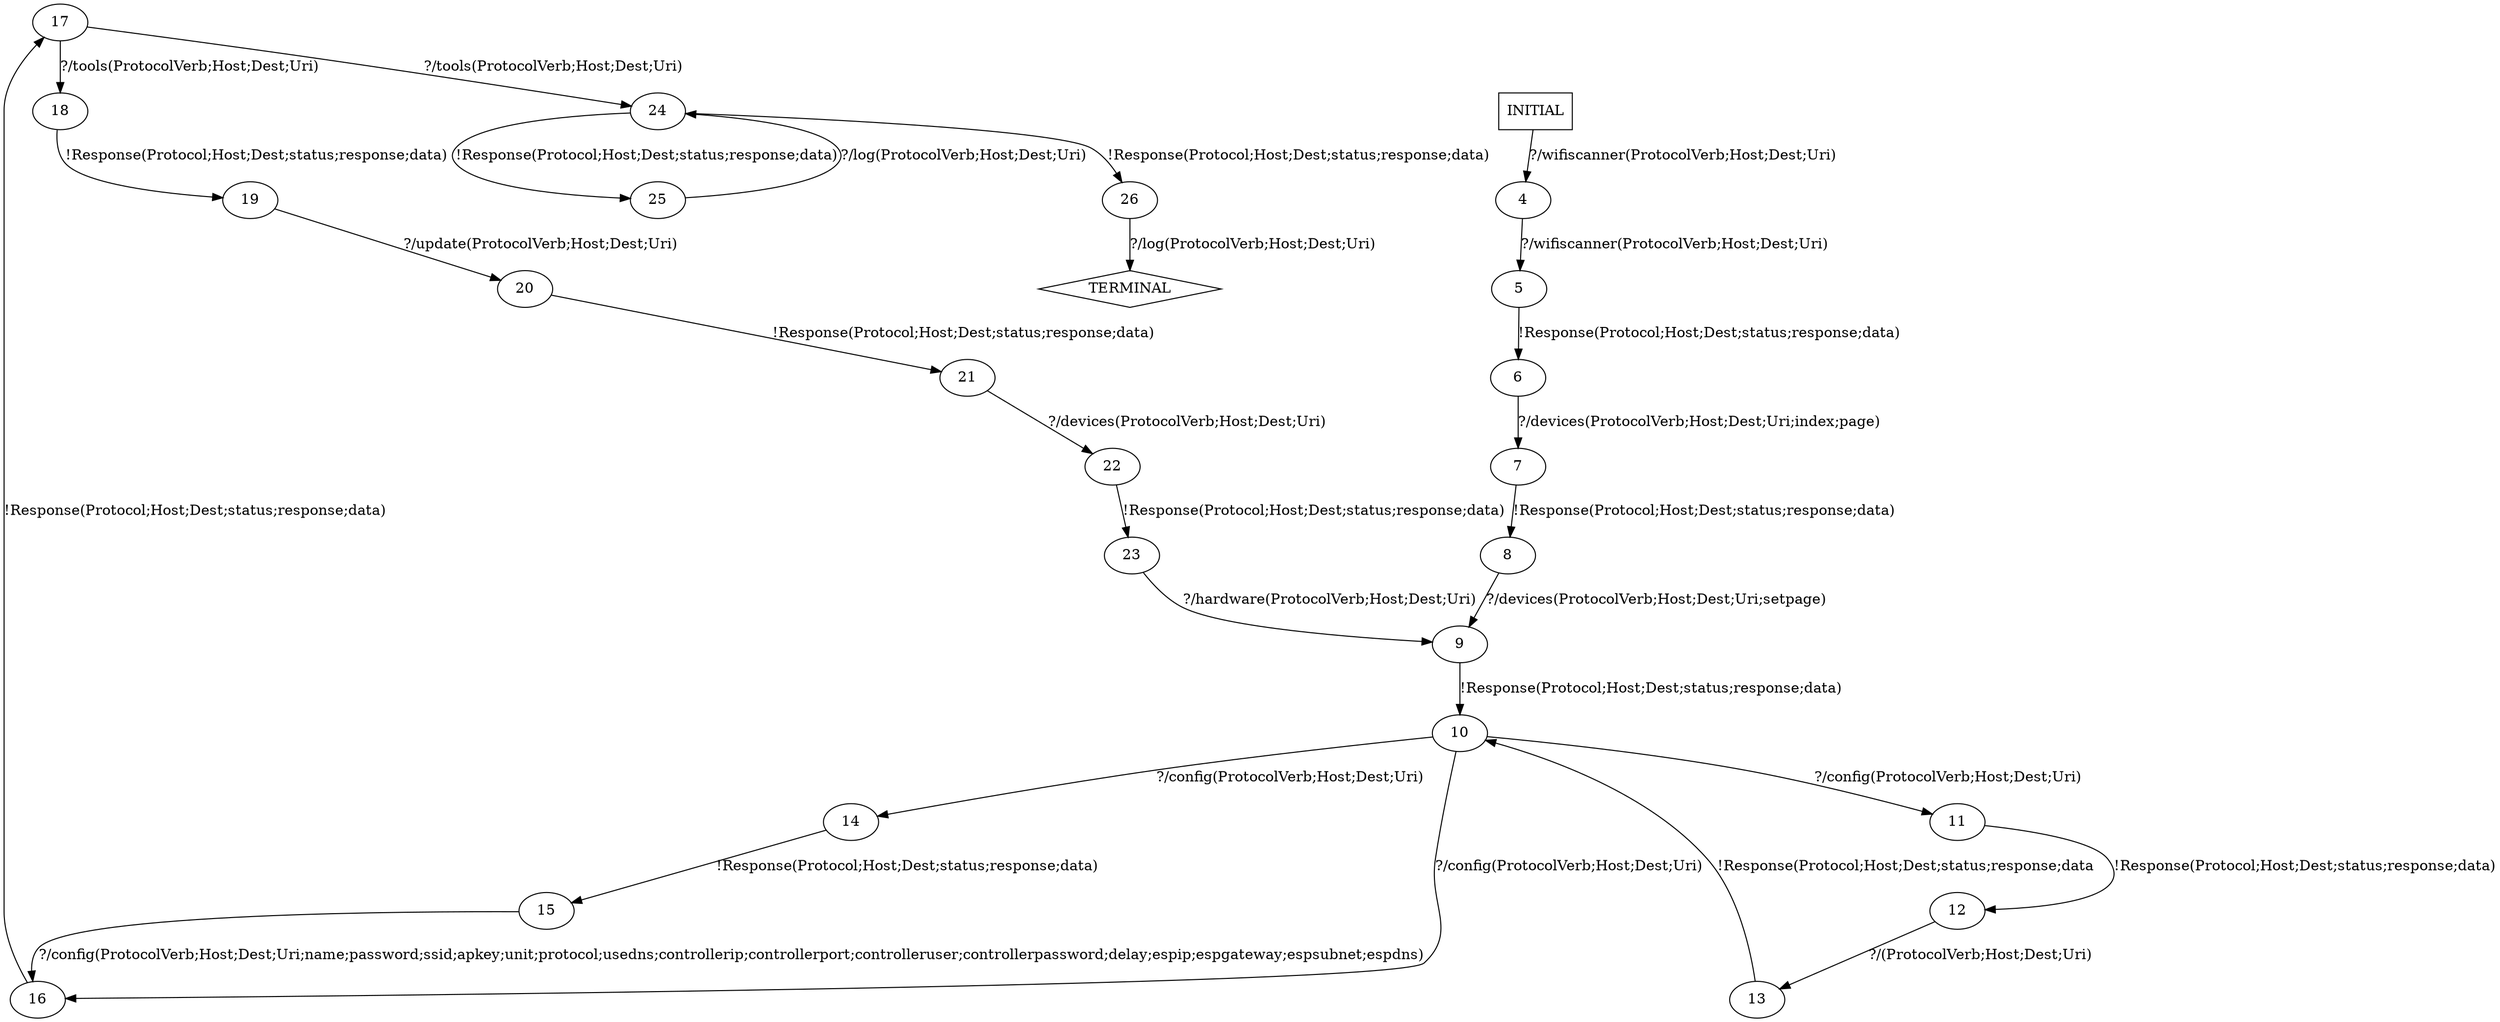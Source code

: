 digraph G {
  1 [label="TERMINAL",shape=diamond];
  3 [label="INITIAL",shape=box];
  4 [label="4"];
  5 [label="5"];
  6 [label="6"];
  7 [label="7"];
  8 [label="8"];
  9 [label="9"];
  10 [label="10"];
  11 [label="11"];
  12 [label="12"];
  13 [label="13"];
  14 [label="14"];
  15 [label="15"];
  16 [label="16"];
  17 [label="17"];
  18 [label="18"];
  19 [label="19"];
  20 [label="20"];
  21 [label="21"];
  22 [label="22"];
  23 [label="23"];
  24 [label="24"];
  25 [label="25"];
  26 [label="26"];
3->4  [label="?/wifiscanner(ProtocolVerb;Host;Dest;Uri)"]
4->5  [label="?/wifiscanner(ProtocolVerb;Host;Dest;Uri)"]
5->6  [label="!Response(Protocol;Host;Dest;status;response;data)"]
6->7  [label="?/devices(ProtocolVerb;Host;Dest;Uri;index;page)"]
7->8  [label="!Response(Protocol;Host;Dest;status;response;data)"]
8->9  [label="?/devices(ProtocolVerb;Host;Dest;Uri;setpage)"]
9->10  [label="!Response(Protocol;Host;Dest;status;response;data)"]
10->11  [label="?/config(ProtocolVerb;Host;Dest;Uri)"]
10->16  [label="?/config(ProtocolVerb;Host;Dest;Uri)"]
10->14  [label="?/config(ProtocolVerb;Host;Dest;Uri)"]
11->12  [label="!Response(Protocol;Host;Dest;status;response;data)"]
12->13  [label="?/(ProtocolVerb;Host;Dest;Uri)"]
13->10  [label="!Response(Protocol;Host;Dest;status;response;data"]
14->15  [label="!Response(Protocol;Host;Dest;status;response;data)"]
15->16  [label="?/config(ProtocolVerb;Host;Dest;Uri;name;password;ssid;apkey;unit;protocol;usedns;controllerip;controllerport;controlleruser;controllerpassword;delay;espip;espgateway;espsubnet;espdns)"]
16->17  [label="!Response(Protocol;Host;Dest;status;response;data)"]
17->18  [label="?/tools(ProtocolVerb;Host;Dest;Uri)"]
17->24  [label="?/tools(ProtocolVerb;Host;Dest;Uri)"]
18->19  [label="!Response(Protocol;Host;Dest;status;response;data)"]
19->20  [label="?/update(ProtocolVerb;Host;Dest;Uri)"]
20->21  [label="!Response(Protocol;Host;Dest;status;response;data)"]
21->22  [label="?/devices(ProtocolVerb;Host;Dest;Uri)"]
22->23  [label="!Response(Protocol;Host;Dest;status;response;data)"]
23->9  [label="?/hardware(ProtocolVerb;Host;Dest;Uri)"]
24->26  [label="!Response(Protocol;Host;Dest;status;response;data)"]
24->25  [label="!Response(Protocol;Host;Dest;status;response;data)"]
25->24  [label="?/log(ProtocolVerb;Host;Dest;Uri)"]
26->1  [label="?/log(ProtocolVerb;Host;Dest;Uri)"]
}
